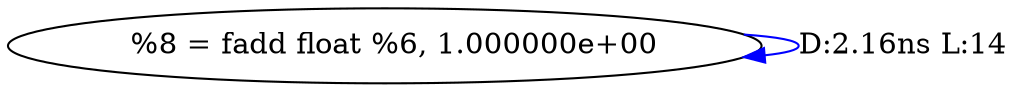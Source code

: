 digraph {
Node0x2553060[label="  %8 = fadd float %6, 1.000000e+00"];
Node0x2553060 -> Node0x2553060[label="D:2.16ns L:14",color=blue];
}
